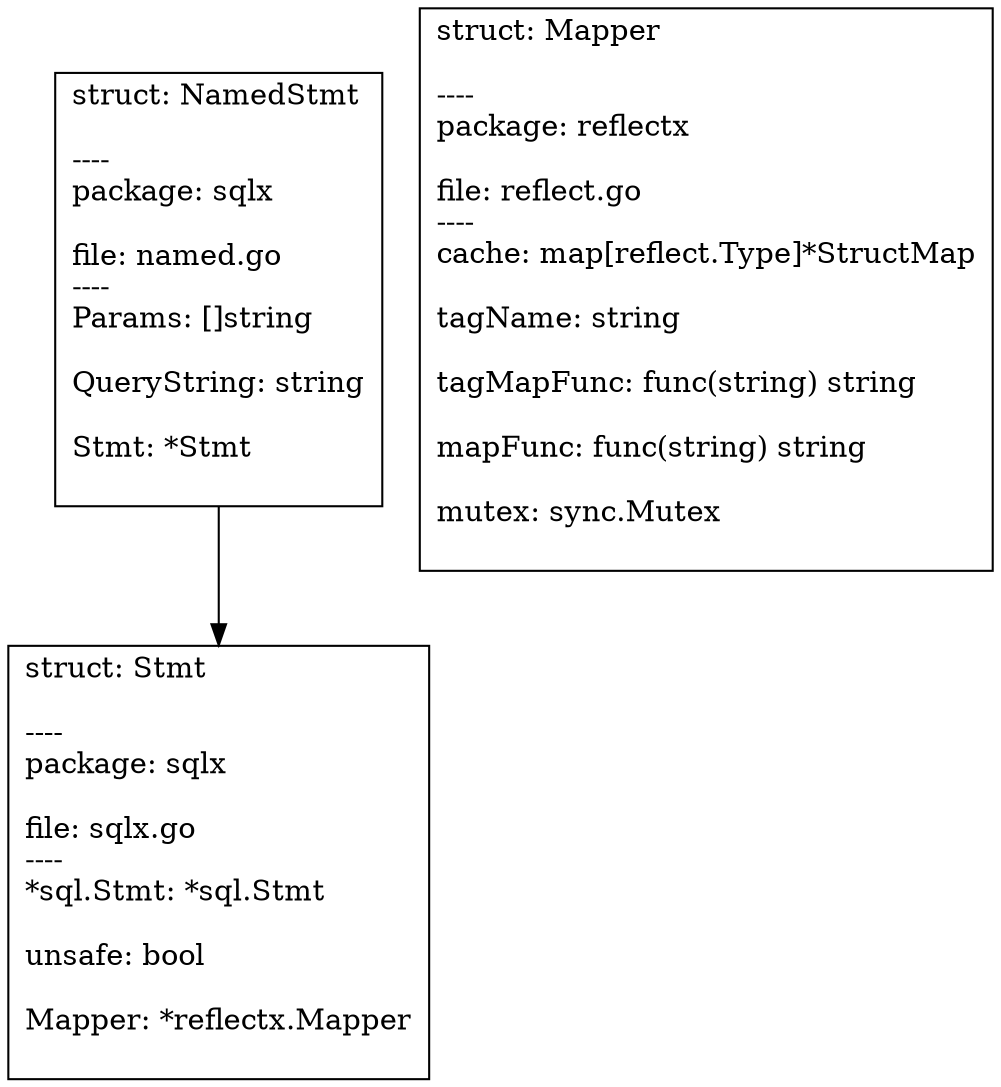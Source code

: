 digraph gph {"sqlx/NamedStmt" [label="struct: NamedStmt\l\n----\lpackage: sqlx\l\nfile: named.go\l----\lParams: []string\l\nQueryString: string\l\nStmt: *Stmt\l\n", shape="box"];
"sqlx/Stmt" [label="struct: Stmt\l\n----\lpackage: sqlx\l\nfile: sqlx.go\l----\l*sql.Stmt: *sql.Stmt\l\nunsafe: bool\l\nMapper: *reflectx.Mapper\l\n", shape="box"];
"reflectx/Mapper" [label="struct: Mapper\l\n----\lpackage: reflectx\l\nfile: reflect.go\l----\lcache: map[reflect.Type]*StructMap\l\ntagName: string\l\ntagMapFunc: func(string) string\l\nmapFunc: func(string) string\l\nmutex: sync.Mutex\l\n", shape="box"];
"sqlx/NamedStmt" -> "sqlx/Stmt"
}
